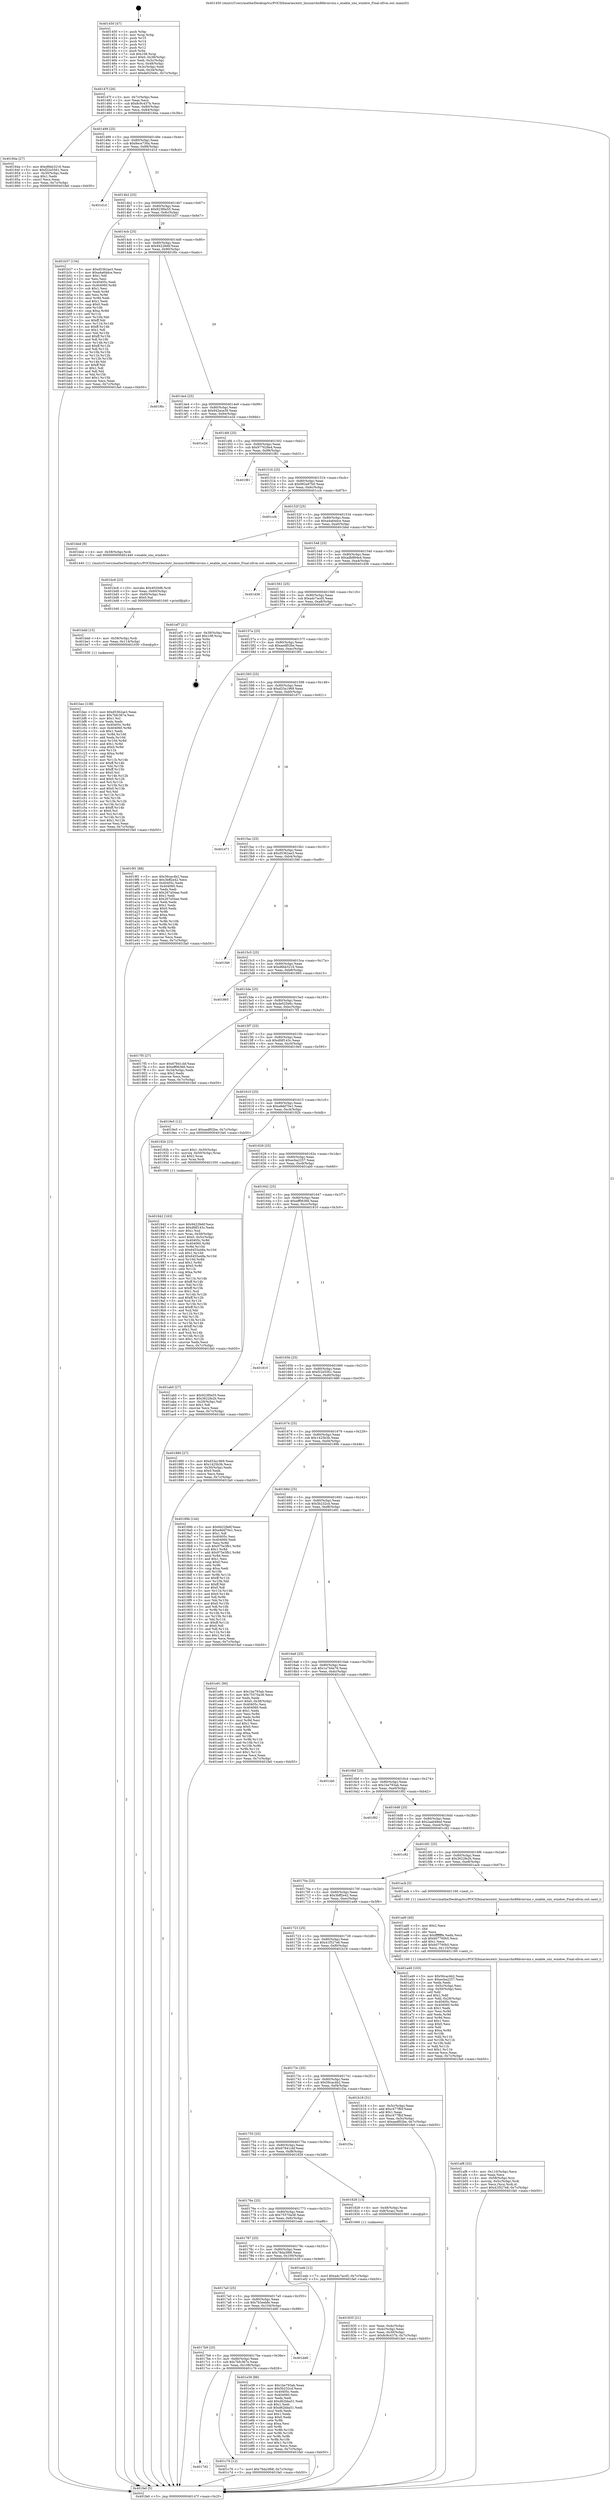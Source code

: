 digraph "0x401450" {
  label = "0x401450 (/mnt/c/Users/mathe/Desktop/tcc/POCII/binaries/extr_linuxarchx86kvmvmx.c_enable_smi_window_Final-ollvm.out::main(0))"
  labelloc = "t"
  node[shape=record]

  Entry [label="",width=0.3,height=0.3,shape=circle,fillcolor=black,style=filled]
  "0x40147f" [label="{
     0x40147f [26]\l
     | [instrs]\l
     &nbsp;&nbsp;0x40147f \<+3\>: mov -0x7c(%rbp),%eax\l
     &nbsp;&nbsp;0x401482 \<+2\>: mov %eax,%ecx\l
     &nbsp;&nbsp;0x401484 \<+6\>: sub $0x8c9c437b,%ecx\l
     &nbsp;&nbsp;0x40148a \<+3\>: mov %eax,-0x80(%rbp)\l
     &nbsp;&nbsp;0x40148d \<+6\>: mov %ecx,-0x84(%rbp)\l
     &nbsp;&nbsp;0x401493 \<+6\>: je 000000000040184a \<main+0x3fa\>\l
  }"]
  "0x40184a" [label="{
     0x40184a [27]\l
     | [instrs]\l
     &nbsp;&nbsp;0x40184a \<+5\>: mov $0xd6bb3216,%eax\l
     &nbsp;&nbsp;0x40184f \<+5\>: mov $0xf22e5561,%ecx\l
     &nbsp;&nbsp;0x401854 \<+3\>: mov -0x30(%rbp),%edx\l
     &nbsp;&nbsp;0x401857 \<+3\>: cmp $0x1,%edx\l
     &nbsp;&nbsp;0x40185a \<+3\>: cmovl %ecx,%eax\l
     &nbsp;&nbsp;0x40185d \<+3\>: mov %eax,-0x7c(%rbp)\l
     &nbsp;&nbsp;0x401860 \<+5\>: jmp 0000000000401fa0 \<main+0xb50\>\l
  }"]
  "0x401499" [label="{
     0x401499 [25]\l
     | [instrs]\l
     &nbsp;&nbsp;0x401499 \<+5\>: jmp 000000000040149e \<main+0x4e\>\l
     &nbsp;&nbsp;0x40149e \<+3\>: mov -0x80(%rbp),%eax\l
     &nbsp;&nbsp;0x4014a1 \<+5\>: sub $0x8ece730a,%eax\l
     &nbsp;&nbsp;0x4014a6 \<+6\>: mov %eax,-0x88(%rbp)\l
     &nbsp;&nbsp;0x4014ac \<+6\>: je 0000000000401d1d \<main+0x8cd\>\l
  }"]
  Exit [label="",width=0.3,height=0.3,shape=circle,fillcolor=black,style=filled,peripheries=2]
  "0x401d1d" [label="{
     0x401d1d\l
  }", style=dashed]
  "0x4014b2" [label="{
     0x4014b2 [25]\l
     | [instrs]\l
     &nbsp;&nbsp;0x4014b2 \<+5\>: jmp 00000000004014b7 \<main+0x67\>\l
     &nbsp;&nbsp;0x4014b7 \<+3\>: mov -0x80(%rbp),%eax\l
     &nbsp;&nbsp;0x4014ba \<+5\>: sub $0x923f0e55,%eax\l
     &nbsp;&nbsp;0x4014bf \<+6\>: mov %eax,-0x8c(%rbp)\l
     &nbsp;&nbsp;0x4014c5 \<+6\>: je 0000000000401b37 \<main+0x6e7\>\l
  }"]
  "0x4017d2" [label="{
     0x4017d2\l
  }", style=dashed]
  "0x401b37" [label="{
     0x401b37 [134]\l
     | [instrs]\l
     &nbsp;&nbsp;0x401b37 \<+5\>: mov $0xd5362ae3,%eax\l
     &nbsp;&nbsp;0x401b3c \<+5\>: mov $0xa4a64dce,%ecx\l
     &nbsp;&nbsp;0x401b41 \<+2\>: mov $0x1,%dl\l
     &nbsp;&nbsp;0x401b43 \<+2\>: xor %esi,%esi\l
     &nbsp;&nbsp;0x401b45 \<+7\>: mov 0x40405c,%edi\l
     &nbsp;&nbsp;0x401b4c \<+8\>: mov 0x404060,%r8d\l
     &nbsp;&nbsp;0x401b54 \<+3\>: sub $0x1,%esi\l
     &nbsp;&nbsp;0x401b57 \<+3\>: mov %edi,%r9d\l
     &nbsp;&nbsp;0x401b5a \<+3\>: add %esi,%r9d\l
     &nbsp;&nbsp;0x401b5d \<+4\>: imul %r9d,%edi\l
     &nbsp;&nbsp;0x401b61 \<+3\>: and $0x1,%edi\l
     &nbsp;&nbsp;0x401b64 \<+3\>: cmp $0x0,%edi\l
     &nbsp;&nbsp;0x401b67 \<+4\>: sete %r10b\l
     &nbsp;&nbsp;0x401b6b \<+4\>: cmp $0xa,%r8d\l
     &nbsp;&nbsp;0x401b6f \<+4\>: setl %r11b\l
     &nbsp;&nbsp;0x401b73 \<+3\>: mov %r10b,%bl\l
     &nbsp;&nbsp;0x401b76 \<+3\>: xor $0xff,%bl\l
     &nbsp;&nbsp;0x401b79 \<+3\>: mov %r11b,%r14b\l
     &nbsp;&nbsp;0x401b7c \<+4\>: xor $0xff,%r14b\l
     &nbsp;&nbsp;0x401b80 \<+3\>: xor $0x1,%dl\l
     &nbsp;&nbsp;0x401b83 \<+3\>: mov %bl,%r15b\l
     &nbsp;&nbsp;0x401b86 \<+4\>: and $0xff,%r15b\l
     &nbsp;&nbsp;0x401b8a \<+3\>: and %dl,%r10b\l
     &nbsp;&nbsp;0x401b8d \<+3\>: mov %r14b,%r12b\l
     &nbsp;&nbsp;0x401b90 \<+4\>: and $0xff,%r12b\l
     &nbsp;&nbsp;0x401b94 \<+3\>: and %dl,%r11b\l
     &nbsp;&nbsp;0x401b97 \<+3\>: or %r10b,%r15b\l
     &nbsp;&nbsp;0x401b9a \<+3\>: or %r11b,%r12b\l
     &nbsp;&nbsp;0x401b9d \<+3\>: xor %r12b,%r15b\l
     &nbsp;&nbsp;0x401ba0 \<+3\>: or %r14b,%bl\l
     &nbsp;&nbsp;0x401ba3 \<+3\>: xor $0xff,%bl\l
     &nbsp;&nbsp;0x401ba6 \<+3\>: or $0x1,%dl\l
     &nbsp;&nbsp;0x401ba9 \<+2\>: and %dl,%bl\l
     &nbsp;&nbsp;0x401bab \<+3\>: or %bl,%r15b\l
     &nbsp;&nbsp;0x401bae \<+4\>: test $0x1,%r15b\l
     &nbsp;&nbsp;0x401bb2 \<+3\>: cmovne %ecx,%eax\l
     &nbsp;&nbsp;0x401bb5 \<+3\>: mov %eax,-0x7c(%rbp)\l
     &nbsp;&nbsp;0x401bb8 \<+5\>: jmp 0000000000401fa0 \<main+0xb50\>\l
  }"]
  "0x4014cb" [label="{
     0x4014cb [25]\l
     | [instrs]\l
     &nbsp;&nbsp;0x4014cb \<+5\>: jmp 00000000004014d0 \<main+0x80\>\l
     &nbsp;&nbsp;0x4014d0 \<+3\>: mov -0x80(%rbp),%eax\l
     &nbsp;&nbsp;0x4014d3 \<+5\>: sub $0x9422fe6f,%eax\l
     &nbsp;&nbsp;0x4014d8 \<+6\>: mov %eax,-0x90(%rbp)\l
     &nbsp;&nbsp;0x4014de \<+6\>: je 0000000000401f0c \<main+0xabc\>\l
  }"]
  "0x401c76" [label="{
     0x401c76 [12]\l
     | [instrs]\l
     &nbsp;&nbsp;0x401c76 \<+7\>: movl $0x78da3f68,-0x7c(%rbp)\l
     &nbsp;&nbsp;0x401c7d \<+5\>: jmp 0000000000401fa0 \<main+0xb50\>\l
  }"]
  "0x401f0c" [label="{
     0x401f0c\l
  }", style=dashed]
  "0x4014e4" [label="{
     0x4014e4 [25]\l
     | [instrs]\l
     &nbsp;&nbsp;0x4014e4 \<+5\>: jmp 00000000004014e9 \<main+0x99\>\l
     &nbsp;&nbsp;0x4014e9 \<+3\>: mov -0x80(%rbp),%eax\l
     &nbsp;&nbsp;0x4014ec \<+5\>: sub $0x942ace39,%eax\l
     &nbsp;&nbsp;0x4014f1 \<+6\>: mov %eax,-0x94(%rbp)\l
     &nbsp;&nbsp;0x4014f7 \<+6\>: je 0000000000401e2d \<main+0x9dd\>\l
  }"]
  "0x4017b9" [label="{
     0x4017b9 [25]\l
     | [instrs]\l
     &nbsp;&nbsp;0x4017b9 \<+5\>: jmp 00000000004017be \<main+0x36e\>\l
     &nbsp;&nbsp;0x4017be \<+3\>: mov -0x80(%rbp),%eax\l
     &nbsp;&nbsp;0x4017c1 \<+5\>: sub $0x7bfc367e,%eax\l
     &nbsp;&nbsp;0x4017c6 \<+6\>: mov %eax,-0x108(%rbp)\l
     &nbsp;&nbsp;0x4017cc \<+6\>: je 0000000000401c76 \<main+0x826\>\l
  }"]
  "0x401e2d" [label="{
     0x401e2d\l
  }", style=dashed]
  "0x4014fd" [label="{
     0x4014fd [25]\l
     | [instrs]\l
     &nbsp;&nbsp;0x4014fd \<+5\>: jmp 0000000000401502 \<main+0xb2\>\l
     &nbsp;&nbsp;0x401502 \<+3\>: mov -0x80(%rbp),%eax\l
     &nbsp;&nbsp;0x401505 \<+5\>: sub $0x977628e4,%eax\l
     &nbsp;&nbsp;0x40150a \<+6\>: mov %eax,-0x98(%rbp)\l
     &nbsp;&nbsp;0x401510 \<+6\>: je 0000000000401f81 \<main+0xb31\>\l
  }"]
  "0x401dd0" [label="{
     0x401dd0\l
  }", style=dashed]
  "0x401f81" [label="{
     0x401f81\l
  }", style=dashed]
  "0x401516" [label="{
     0x401516 [25]\l
     | [instrs]\l
     &nbsp;&nbsp;0x401516 \<+5\>: jmp 000000000040151b \<main+0xcb\>\l
     &nbsp;&nbsp;0x40151b \<+3\>: mov -0x80(%rbp),%eax\l
     &nbsp;&nbsp;0x40151e \<+5\>: sub $0x982a97b0,%eax\l
     &nbsp;&nbsp;0x401523 \<+6\>: mov %eax,-0x9c(%rbp)\l
     &nbsp;&nbsp;0x401529 \<+6\>: je 0000000000401ccb \<main+0x87b\>\l
  }"]
  "0x4017a0" [label="{
     0x4017a0 [25]\l
     | [instrs]\l
     &nbsp;&nbsp;0x4017a0 \<+5\>: jmp 00000000004017a5 \<main+0x355\>\l
     &nbsp;&nbsp;0x4017a5 \<+3\>: mov -0x80(%rbp),%eax\l
     &nbsp;&nbsp;0x4017a8 \<+5\>: sub $0x7b3eebfe,%eax\l
     &nbsp;&nbsp;0x4017ad \<+6\>: mov %eax,-0x104(%rbp)\l
     &nbsp;&nbsp;0x4017b3 \<+6\>: je 0000000000401dd0 \<main+0x980\>\l
  }"]
  "0x401ccb" [label="{
     0x401ccb\l
  }", style=dashed]
  "0x40152f" [label="{
     0x40152f [25]\l
     | [instrs]\l
     &nbsp;&nbsp;0x40152f \<+5\>: jmp 0000000000401534 \<main+0xe4\>\l
     &nbsp;&nbsp;0x401534 \<+3\>: mov -0x80(%rbp),%eax\l
     &nbsp;&nbsp;0x401537 \<+5\>: sub $0xa4a64dce,%eax\l
     &nbsp;&nbsp;0x40153c \<+6\>: mov %eax,-0xa0(%rbp)\l
     &nbsp;&nbsp;0x401542 \<+6\>: je 0000000000401bbd \<main+0x76d\>\l
  }"]
  "0x401e39" [label="{
     0x401e39 [88]\l
     | [instrs]\l
     &nbsp;&nbsp;0x401e39 \<+5\>: mov $0x1be793ab,%eax\l
     &nbsp;&nbsp;0x401e3e \<+5\>: mov $0x5b232cd,%ecx\l
     &nbsp;&nbsp;0x401e43 \<+7\>: mov 0x40405c,%edx\l
     &nbsp;&nbsp;0x401e4a \<+7\>: mov 0x404060,%esi\l
     &nbsp;&nbsp;0x401e51 \<+2\>: mov %edx,%edi\l
     &nbsp;&nbsp;0x401e53 \<+6\>: add $0xd62bba51,%edi\l
     &nbsp;&nbsp;0x401e59 \<+3\>: sub $0x1,%edi\l
     &nbsp;&nbsp;0x401e5c \<+6\>: sub $0xd62bba51,%edi\l
     &nbsp;&nbsp;0x401e62 \<+3\>: imul %edi,%edx\l
     &nbsp;&nbsp;0x401e65 \<+3\>: and $0x1,%edx\l
     &nbsp;&nbsp;0x401e68 \<+3\>: cmp $0x0,%edx\l
     &nbsp;&nbsp;0x401e6b \<+4\>: sete %r8b\l
     &nbsp;&nbsp;0x401e6f \<+3\>: cmp $0xa,%esi\l
     &nbsp;&nbsp;0x401e72 \<+4\>: setl %r9b\l
     &nbsp;&nbsp;0x401e76 \<+3\>: mov %r8b,%r10b\l
     &nbsp;&nbsp;0x401e79 \<+3\>: and %r9b,%r10b\l
     &nbsp;&nbsp;0x401e7c \<+3\>: xor %r9b,%r8b\l
     &nbsp;&nbsp;0x401e7f \<+3\>: or %r8b,%r10b\l
     &nbsp;&nbsp;0x401e82 \<+4\>: test $0x1,%r10b\l
     &nbsp;&nbsp;0x401e86 \<+3\>: cmovne %ecx,%eax\l
     &nbsp;&nbsp;0x401e89 \<+3\>: mov %eax,-0x7c(%rbp)\l
     &nbsp;&nbsp;0x401e8c \<+5\>: jmp 0000000000401fa0 \<main+0xb50\>\l
  }"]
  "0x401bbd" [label="{
     0x401bbd [9]\l
     | [instrs]\l
     &nbsp;&nbsp;0x401bbd \<+4\>: mov -0x58(%rbp),%rdi\l
     &nbsp;&nbsp;0x401bc1 \<+5\>: call 0000000000401440 \<enable_smi_window\>\l
     | [calls]\l
     &nbsp;&nbsp;0x401440 \{1\} (/mnt/c/Users/mathe/Desktop/tcc/POCII/binaries/extr_linuxarchx86kvmvmx.c_enable_smi_window_Final-ollvm.out::enable_smi_window)\l
  }"]
  "0x401548" [label="{
     0x401548 [25]\l
     | [instrs]\l
     &nbsp;&nbsp;0x401548 \<+5\>: jmp 000000000040154d \<main+0xfd\>\l
     &nbsp;&nbsp;0x40154d \<+3\>: mov -0x80(%rbp),%eax\l
     &nbsp;&nbsp;0x401550 \<+5\>: sub $0xadb884e4,%eax\l
     &nbsp;&nbsp;0x401555 \<+6\>: mov %eax,-0xa4(%rbp)\l
     &nbsp;&nbsp;0x40155b \<+6\>: je 0000000000401d36 \<main+0x8e6\>\l
  }"]
  "0x401787" [label="{
     0x401787 [25]\l
     | [instrs]\l
     &nbsp;&nbsp;0x401787 \<+5\>: jmp 000000000040178c \<main+0x33c\>\l
     &nbsp;&nbsp;0x40178c \<+3\>: mov -0x80(%rbp),%eax\l
     &nbsp;&nbsp;0x40178f \<+5\>: sub $0x78da3f68,%eax\l
     &nbsp;&nbsp;0x401794 \<+6\>: mov %eax,-0x100(%rbp)\l
     &nbsp;&nbsp;0x40179a \<+6\>: je 0000000000401e39 \<main+0x9e9\>\l
  }"]
  "0x401d36" [label="{
     0x401d36\l
  }", style=dashed]
  "0x401561" [label="{
     0x401561 [25]\l
     | [instrs]\l
     &nbsp;&nbsp;0x401561 \<+5\>: jmp 0000000000401566 \<main+0x116\>\l
     &nbsp;&nbsp;0x401566 \<+3\>: mov -0x80(%rbp),%eax\l
     &nbsp;&nbsp;0x401569 \<+5\>: sub $0xadc7acd5,%eax\l
     &nbsp;&nbsp;0x40156e \<+6\>: mov %eax,-0xa8(%rbp)\l
     &nbsp;&nbsp;0x401574 \<+6\>: je 0000000000401ef7 \<main+0xaa7\>\l
  }"]
  "0x401eeb" [label="{
     0x401eeb [12]\l
     | [instrs]\l
     &nbsp;&nbsp;0x401eeb \<+7\>: movl $0xadc7acd5,-0x7c(%rbp)\l
     &nbsp;&nbsp;0x401ef2 \<+5\>: jmp 0000000000401fa0 \<main+0xb50\>\l
  }"]
  "0x401ef7" [label="{
     0x401ef7 [21]\l
     | [instrs]\l
     &nbsp;&nbsp;0x401ef7 \<+3\>: mov -0x38(%rbp),%eax\l
     &nbsp;&nbsp;0x401efa \<+7\>: add $0x108,%rsp\l
     &nbsp;&nbsp;0x401f01 \<+1\>: pop %rbx\l
     &nbsp;&nbsp;0x401f02 \<+2\>: pop %r12\l
     &nbsp;&nbsp;0x401f04 \<+2\>: pop %r13\l
     &nbsp;&nbsp;0x401f06 \<+2\>: pop %r14\l
     &nbsp;&nbsp;0x401f08 \<+2\>: pop %r15\l
     &nbsp;&nbsp;0x401f0a \<+1\>: pop %rbp\l
     &nbsp;&nbsp;0x401f0b \<+1\>: ret\l
  }"]
  "0x40157a" [label="{
     0x40157a [25]\l
     | [instrs]\l
     &nbsp;&nbsp;0x40157a \<+5\>: jmp 000000000040157f \<main+0x12f\>\l
     &nbsp;&nbsp;0x40157f \<+3\>: mov -0x80(%rbp),%eax\l
     &nbsp;&nbsp;0x401582 \<+5\>: sub $0xaedf02be,%eax\l
     &nbsp;&nbsp;0x401587 \<+6\>: mov %eax,-0xac(%rbp)\l
     &nbsp;&nbsp;0x40158d \<+6\>: je 00000000004019f1 \<main+0x5a1\>\l
  }"]
  "0x401bec" [label="{
     0x401bec [138]\l
     | [instrs]\l
     &nbsp;&nbsp;0x401bec \<+5\>: mov $0xd5362ae3,%eax\l
     &nbsp;&nbsp;0x401bf1 \<+5\>: mov $0x7bfc367e,%esi\l
     &nbsp;&nbsp;0x401bf6 \<+2\>: mov $0x1,%cl\l
     &nbsp;&nbsp;0x401bf8 \<+2\>: xor %edx,%edx\l
     &nbsp;&nbsp;0x401bfa \<+8\>: mov 0x40405c,%r8d\l
     &nbsp;&nbsp;0x401c02 \<+8\>: mov 0x404060,%r9d\l
     &nbsp;&nbsp;0x401c0a \<+3\>: sub $0x1,%edx\l
     &nbsp;&nbsp;0x401c0d \<+3\>: mov %r8d,%r10d\l
     &nbsp;&nbsp;0x401c10 \<+3\>: add %edx,%r10d\l
     &nbsp;&nbsp;0x401c13 \<+4\>: imul %r10d,%r8d\l
     &nbsp;&nbsp;0x401c17 \<+4\>: and $0x1,%r8d\l
     &nbsp;&nbsp;0x401c1b \<+4\>: cmp $0x0,%r8d\l
     &nbsp;&nbsp;0x401c1f \<+4\>: sete %r11b\l
     &nbsp;&nbsp;0x401c23 \<+4\>: cmp $0xa,%r9d\l
     &nbsp;&nbsp;0x401c27 \<+3\>: setl %bl\l
     &nbsp;&nbsp;0x401c2a \<+3\>: mov %r11b,%r14b\l
     &nbsp;&nbsp;0x401c2d \<+4\>: xor $0xff,%r14b\l
     &nbsp;&nbsp;0x401c31 \<+3\>: mov %bl,%r15b\l
     &nbsp;&nbsp;0x401c34 \<+4\>: xor $0xff,%r15b\l
     &nbsp;&nbsp;0x401c38 \<+3\>: xor $0x0,%cl\l
     &nbsp;&nbsp;0x401c3b \<+3\>: mov %r14b,%r12b\l
     &nbsp;&nbsp;0x401c3e \<+4\>: and $0x0,%r12b\l
     &nbsp;&nbsp;0x401c42 \<+3\>: and %cl,%r11b\l
     &nbsp;&nbsp;0x401c45 \<+3\>: mov %r15b,%r13b\l
     &nbsp;&nbsp;0x401c48 \<+4\>: and $0x0,%r13b\l
     &nbsp;&nbsp;0x401c4c \<+2\>: and %cl,%bl\l
     &nbsp;&nbsp;0x401c4e \<+3\>: or %r11b,%r12b\l
     &nbsp;&nbsp;0x401c51 \<+3\>: or %bl,%r13b\l
     &nbsp;&nbsp;0x401c54 \<+3\>: xor %r13b,%r12b\l
     &nbsp;&nbsp;0x401c57 \<+3\>: or %r15b,%r14b\l
     &nbsp;&nbsp;0x401c5a \<+4\>: xor $0xff,%r14b\l
     &nbsp;&nbsp;0x401c5e \<+3\>: or $0x0,%cl\l
     &nbsp;&nbsp;0x401c61 \<+3\>: and %cl,%r14b\l
     &nbsp;&nbsp;0x401c64 \<+3\>: or %r14b,%r12b\l
     &nbsp;&nbsp;0x401c67 \<+4\>: test $0x1,%r12b\l
     &nbsp;&nbsp;0x401c6b \<+3\>: cmovne %esi,%eax\l
     &nbsp;&nbsp;0x401c6e \<+3\>: mov %eax,-0x7c(%rbp)\l
     &nbsp;&nbsp;0x401c71 \<+5\>: jmp 0000000000401fa0 \<main+0xb50\>\l
  }"]
  "0x4019f1" [label="{
     0x4019f1 [88]\l
     | [instrs]\l
     &nbsp;&nbsp;0x4019f1 \<+5\>: mov $0x56cac4b2,%eax\l
     &nbsp;&nbsp;0x4019f6 \<+5\>: mov $0x3bff2e42,%ecx\l
     &nbsp;&nbsp;0x4019fb \<+7\>: mov 0x40405c,%edx\l
     &nbsp;&nbsp;0x401a02 \<+7\>: mov 0x404060,%esi\l
     &nbsp;&nbsp;0x401a09 \<+2\>: mov %edx,%edi\l
     &nbsp;&nbsp;0x401a0b \<+6\>: add $0x267a54ae,%edi\l
     &nbsp;&nbsp;0x401a11 \<+3\>: sub $0x1,%edi\l
     &nbsp;&nbsp;0x401a14 \<+6\>: sub $0x267a54ae,%edi\l
     &nbsp;&nbsp;0x401a1a \<+3\>: imul %edi,%edx\l
     &nbsp;&nbsp;0x401a1d \<+3\>: and $0x1,%edx\l
     &nbsp;&nbsp;0x401a20 \<+3\>: cmp $0x0,%edx\l
     &nbsp;&nbsp;0x401a23 \<+4\>: sete %r8b\l
     &nbsp;&nbsp;0x401a27 \<+3\>: cmp $0xa,%esi\l
     &nbsp;&nbsp;0x401a2a \<+4\>: setl %r9b\l
     &nbsp;&nbsp;0x401a2e \<+3\>: mov %r8b,%r10b\l
     &nbsp;&nbsp;0x401a31 \<+3\>: and %r9b,%r10b\l
     &nbsp;&nbsp;0x401a34 \<+3\>: xor %r9b,%r8b\l
     &nbsp;&nbsp;0x401a37 \<+3\>: or %r8b,%r10b\l
     &nbsp;&nbsp;0x401a3a \<+4\>: test $0x1,%r10b\l
     &nbsp;&nbsp;0x401a3e \<+3\>: cmovne %ecx,%eax\l
     &nbsp;&nbsp;0x401a41 \<+3\>: mov %eax,-0x7c(%rbp)\l
     &nbsp;&nbsp;0x401a44 \<+5\>: jmp 0000000000401fa0 \<main+0xb50\>\l
  }"]
  "0x401593" [label="{
     0x401593 [25]\l
     | [instrs]\l
     &nbsp;&nbsp;0x401593 \<+5\>: jmp 0000000000401598 \<main+0x148\>\l
     &nbsp;&nbsp;0x401598 \<+3\>: mov -0x80(%rbp),%eax\l
     &nbsp;&nbsp;0x40159b \<+5\>: sub $0xd33a1969,%eax\l
     &nbsp;&nbsp;0x4015a0 \<+6\>: mov %eax,-0xb0(%rbp)\l
     &nbsp;&nbsp;0x4015a6 \<+6\>: je 0000000000401d71 \<main+0x921\>\l
  }"]
  "0x401bdd" [label="{
     0x401bdd [15]\l
     | [instrs]\l
     &nbsp;&nbsp;0x401bdd \<+4\>: mov -0x58(%rbp),%rdi\l
     &nbsp;&nbsp;0x401be1 \<+6\>: mov %eax,-0x114(%rbp)\l
     &nbsp;&nbsp;0x401be7 \<+5\>: call 0000000000401030 \<free@plt\>\l
     | [calls]\l
     &nbsp;&nbsp;0x401030 \{1\} (unknown)\l
  }"]
  "0x401d71" [label="{
     0x401d71\l
  }", style=dashed]
  "0x4015ac" [label="{
     0x4015ac [25]\l
     | [instrs]\l
     &nbsp;&nbsp;0x4015ac \<+5\>: jmp 00000000004015b1 \<main+0x161\>\l
     &nbsp;&nbsp;0x4015b1 \<+3\>: mov -0x80(%rbp),%eax\l
     &nbsp;&nbsp;0x4015b4 \<+5\>: sub $0xd5362ae3,%eax\l
     &nbsp;&nbsp;0x4015b9 \<+6\>: mov %eax,-0xb4(%rbp)\l
     &nbsp;&nbsp;0x4015bf \<+6\>: je 0000000000401f46 \<main+0xaf6\>\l
  }"]
  "0x401bc6" [label="{
     0x401bc6 [23]\l
     | [instrs]\l
     &nbsp;&nbsp;0x401bc6 \<+10\>: movabs $0x4020d6,%rdi\l
     &nbsp;&nbsp;0x401bd0 \<+3\>: mov %eax,-0x60(%rbp)\l
     &nbsp;&nbsp;0x401bd3 \<+3\>: mov -0x60(%rbp),%esi\l
     &nbsp;&nbsp;0x401bd6 \<+2\>: mov $0x0,%al\l
     &nbsp;&nbsp;0x401bd8 \<+5\>: call 0000000000401040 \<printf@plt\>\l
     | [calls]\l
     &nbsp;&nbsp;0x401040 \{1\} (unknown)\l
  }"]
  "0x401f46" [label="{
     0x401f46\l
  }", style=dashed]
  "0x4015c5" [label="{
     0x4015c5 [25]\l
     | [instrs]\l
     &nbsp;&nbsp;0x4015c5 \<+5\>: jmp 00000000004015ca \<main+0x17a\>\l
     &nbsp;&nbsp;0x4015ca \<+3\>: mov -0x80(%rbp),%eax\l
     &nbsp;&nbsp;0x4015cd \<+5\>: sub $0xd6bb3216,%eax\l
     &nbsp;&nbsp;0x4015d2 \<+6\>: mov %eax,-0xb8(%rbp)\l
     &nbsp;&nbsp;0x4015d8 \<+6\>: je 0000000000401865 \<main+0x415\>\l
  }"]
  "0x401af8" [label="{
     0x401af8 [32]\l
     | [instrs]\l
     &nbsp;&nbsp;0x401af8 \<+6\>: mov -0x110(%rbp),%ecx\l
     &nbsp;&nbsp;0x401afe \<+3\>: imul %eax,%ecx\l
     &nbsp;&nbsp;0x401b01 \<+4\>: mov -0x58(%rbp),%rsi\l
     &nbsp;&nbsp;0x401b05 \<+4\>: movslq -0x5c(%rbp),%rdi\l
     &nbsp;&nbsp;0x401b09 \<+3\>: mov %ecx,(%rsi,%rdi,4)\l
     &nbsp;&nbsp;0x401b0c \<+7\>: movl $0x41f527e8,-0x7c(%rbp)\l
     &nbsp;&nbsp;0x401b13 \<+5\>: jmp 0000000000401fa0 \<main+0xb50\>\l
  }"]
  "0x401865" [label="{
     0x401865\l
  }", style=dashed]
  "0x4015de" [label="{
     0x4015de [25]\l
     | [instrs]\l
     &nbsp;&nbsp;0x4015de \<+5\>: jmp 00000000004015e3 \<main+0x193\>\l
     &nbsp;&nbsp;0x4015e3 \<+3\>: mov -0x80(%rbp),%eax\l
     &nbsp;&nbsp;0x4015e6 \<+5\>: sub $0xde025e6c,%eax\l
     &nbsp;&nbsp;0x4015eb \<+6\>: mov %eax,-0xbc(%rbp)\l
     &nbsp;&nbsp;0x4015f1 \<+6\>: je 00000000004017f5 \<main+0x3a5\>\l
  }"]
  "0x401ad0" [label="{
     0x401ad0 [40]\l
     | [instrs]\l
     &nbsp;&nbsp;0x401ad0 \<+5\>: mov $0x2,%ecx\l
     &nbsp;&nbsp;0x401ad5 \<+1\>: cltd\l
     &nbsp;&nbsp;0x401ad6 \<+2\>: idiv %ecx\l
     &nbsp;&nbsp;0x401ad8 \<+6\>: imul $0xfffffffe,%edx,%ecx\l
     &nbsp;&nbsp;0x401ade \<+6\>: sub $0xb07760b5,%ecx\l
     &nbsp;&nbsp;0x401ae4 \<+3\>: add $0x1,%ecx\l
     &nbsp;&nbsp;0x401ae7 \<+6\>: add $0xb07760b5,%ecx\l
     &nbsp;&nbsp;0x401aed \<+6\>: mov %ecx,-0x110(%rbp)\l
     &nbsp;&nbsp;0x401af3 \<+5\>: call 0000000000401160 \<next_i\>\l
     | [calls]\l
     &nbsp;&nbsp;0x401160 \{1\} (/mnt/c/Users/mathe/Desktop/tcc/POCII/binaries/extr_linuxarchx86kvmvmx.c_enable_smi_window_Final-ollvm.out::next_i)\l
  }"]
  "0x4017f5" [label="{
     0x4017f5 [27]\l
     | [instrs]\l
     &nbsp;&nbsp;0x4017f5 \<+5\>: mov $0x67841cbf,%eax\l
     &nbsp;&nbsp;0x4017fa \<+5\>: mov $0xeff06366,%ecx\l
     &nbsp;&nbsp;0x4017ff \<+3\>: mov -0x34(%rbp),%edx\l
     &nbsp;&nbsp;0x401802 \<+3\>: cmp $0x2,%edx\l
     &nbsp;&nbsp;0x401805 \<+3\>: cmovne %ecx,%eax\l
     &nbsp;&nbsp;0x401808 \<+3\>: mov %eax,-0x7c(%rbp)\l
     &nbsp;&nbsp;0x40180b \<+5\>: jmp 0000000000401fa0 \<main+0xb50\>\l
  }"]
  "0x4015f7" [label="{
     0x4015f7 [25]\l
     | [instrs]\l
     &nbsp;&nbsp;0x4015f7 \<+5\>: jmp 00000000004015fc \<main+0x1ac\>\l
     &nbsp;&nbsp;0x4015fc \<+3\>: mov -0x80(%rbp),%eax\l
     &nbsp;&nbsp;0x4015ff \<+5\>: sub $0xdfdf143c,%eax\l
     &nbsp;&nbsp;0x401604 \<+6\>: mov %eax,-0xc0(%rbp)\l
     &nbsp;&nbsp;0x40160a \<+6\>: je 00000000004019e5 \<main+0x595\>\l
  }"]
  "0x401fa0" [label="{
     0x401fa0 [5]\l
     | [instrs]\l
     &nbsp;&nbsp;0x401fa0 \<+5\>: jmp 000000000040147f \<main+0x2f\>\l
  }"]
  "0x401450" [label="{
     0x401450 [47]\l
     | [instrs]\l
     &nbsp;&nbsp;0x401450 \<+1\>: push %rbp\l
     &nbsp;&nbsp;0x401451 \<+3\>: mov %rsp,%rbp\l
     &nbsp;&nbsp;0x401454 \<+2\>: push %r15\l
     &nbsp;&nbsp;0x401456 \<+2\>: push %r14\l
     &nbsp;&nbsp;0x401458 \<+2\>: push %r13\l
     &nbsp;&nbsp;0x40145a \<+2\>: push %r12\l
     &nbsp;&nbsp;0x40145c \<+1\>: push %rbx\l
     &nbsp;&nbsp;0x40145d \<+7\>: sub $0x108,%rsp\l
     &nbsp;&nbsp;0x401464 \<+7\>: movl $0x0,-0x38(%rbp)\l
     &nbsp;&nbsp;0x40146b \<+3\>: mov %edi,-0x3c(%rbp)\l
     &nbsp;&nbsp;0x40146e \<+4\>: mov %rsi,-0x48(%rbp)\l
     &nbsp;&nbsp;0x401472 \<+3\>: mov -0x3c(%rbp),%edi\l
     &nbsp;&nbsp;0x401475 \<+3\>: mov %edi,-0x34(%rbp)\l
     &nbsp;&nbsp;0x401478 \<+7\>: movl $0xde025e6c,-0x7c(%rbp)\l
  }"]
  "0x401942" [label="{
     0x401942 [163]\l
     | [instrs]\l
     &nbsp;&nbsp;0x401942 \<+5\>: mov $0x9422fe6f,%ecx\l
     &nbsp;&nbsp;0x401947 \<+5\>: mov $0xdfdf143c,%edx\l
     &nbsp;&nbsp;0x40194c \<+3\>: mov $0x1,%sil\l
     &nbsp;&nbsp;0x40194f \<+4\>: mov %rax,-0x58(%rbp)\l
     &nbsp;&nbsp;0x401953 \<+7\>: movl $0x0,-0x5c(%rbp)\l
     &nbsp;&nbsp;0x40195a \<+8\>: mov 0x40405c,%r8d\l
     &nbsp;&nbsp;0x401962 \<+8\>: mov 0x404060,%r9d\l
     &nbsp;&nbsp;0x40196a \<+3\>: mov %r8d,%r10d\l
     &nbsp;&nbsp;0x40196d \<+7\>: sub $0x6455a48a,%r10d\l
     &nbsp;&nbsp;0x401974 \<+4\>: sub $0x1,%r10d\l
     &nbsp;&nbsp;0x401978 \<+7\>: add $0x6455a48a,%r10d\l
     &nbsp;&nbsp;0x40197f \<+4\>: imul %r10d,%r8d\l
     &nbsp;&nbsp;0x401983 \<+4\>: and $0x1,%r8d\l
     &nbsp;&nbsp;0x401987 \<+4\>: cmp $0x0,%r8d\l
     &nbsp;&nbsp;0x40198b \<+4\>: sete %r11b\l
     &nbsp;&nbsp;0x40198f \<+4\>: cmp $0xa,%r9d\l
     &nbsp;&nbsp;0x401993 \<+3\>: setl %bl\l
     &nbsp;&nbsp;0x401996 \<+3\>: mov %r11b,%r14b\l
     &nbsp;&nbsp;0x401999 \<+4\>: xor $0xff,%r14b\l
     &nbsp;&nbsp;0x40199d \<+3\>: mov %bl,%r15b\l
     &nbsp;&nbsp;0x4019a0 \<+4\>: xor $0xff,%r15b\l
     &nbsp;&nbsp;0x4019a4 \<+4\>: xor $0x1,%sil\l
     &nbsp;&nbsp;0x4019a8 \<+3\>: mov %r14b,%r12b\l
     &nbsp;&nbsp;0x4019ab \<+4\>: and $0xff,%r12b\l
     &nbsp;&nbsp;0x4019af \<+3\>: and %sil,%r11b\l
     &nbsp;&nbsp;0x4019b2 \<+3\>: mov %r15b,%r13b\l
     &nbsp;&nbsp;0x4019b5 \<+4\>: and $0xff,%r13b\l
     &nbsp;&nbsp;0x4019b9 \<+3\>: and %sil,%bl\l
     &nbsp;&nbsp;0x4019bc \<+3\>: or %r11b,%r12b\l
     &nbsp;&nbsp;0x4019bf \<+3\>: or %bl,%r13b\l
     &nbsp;&nbsp;0x4019c2 \<+3\>: xor %r13b,%r12b\l
     &nbsp;&nbsp;0x4019c5 \<+3\>: or %r15b,%r14b\l
     &nbsp;&nbsp;0x4019c8 \<+4\>: xor $0xff,%r14b\l
     &nbsp;&nbsp;0x4019cc \<+4\>: or $0x1,%sil\l
     &nbsp;&nbsp;0x4019d0 \<+3\>: and %sil,%r14b\l
     &nbsp;&nbsp;0x4019d3 \<+3\>: or %r14b,%r12b\l
     &nbsp;&nbsp;0x4019d6 \<+4\>: test $0x1,%r12b\l
     &nbsp;&nbsp;0x4019da \<+3\>: cmovne %edx,%ecx\l
     &nbsp;&nbsp;0x4019dd \<+3\>: mov %ecx,-0x7c(%rbp)\l
     &nbsp;&nbsp;0x4019e0 \<+5\>: jmp 0000000000401fa0 \<main+0xb50\>\l
  }"]
  "0x4019e5" [label="{
     0x4019e5 [12]\l
     | [instrs]\l
     &nbsp;&nbsp;0x4019e5 \<+7\>: movl $0xaedf02be,-0x7c(%rbp)\l
     &nbsp;&nbsp;0x4019ec \<+5\>: jmp 0000000000401fa0 \<main+0xb50\>\l
  }"]
  "0x401610" [label="{
     0x401610 [25]\l
     | [instrs]\l
     &nbsp;&nbsp;0x401610 \<+5\>: jmp 0000000000401615 \<main+0x1c5\>\l
     &nbsp;&nbsp;0x401615 \<+3\>: mov -0x80(%rbp),%eax\l
     &nbsp;&nbsp;0x401618 \<+5\>: sub $0xe8dd70e1,%eax\l
     &nbsp;&nbsp;0x40161d \<+6\>: mov %eax,-0xc4(%rbp)\l
     &nbsp;&nbsp;0x401623 \<+6\>: je 000000000040192b \<main+0x4db\>\l
  }"]
  "0x401835" [label="{
     0x401835 [21]\l
     | [instrs]\l
     &nbsp;&nbsp;0x401835 \<+3\>: mov %eax,-0x4c(%rbp)\l
     &nbsp;&nbsp;0x401838 \<+3\>: mov -0x4c(%rbp),%eax\l
     &nbsp;&nbsp;0x40183b \<+3\>: mov %eax,-0x30(%rbp)\l
     &nbsp;&nbsp;0x40183e \<+7\>: movl $0x8c9c437b,-0x7c(%rbp)\l
     &nbsp;&nbsp;0x401845 \<+5\>: jmp 0000000000401fa0 \<main+0xb50\>\l
  }"]
  "0x40192b" [label="{
     0x40192b [23]\l
     | [instrs]\l
     &nbsp;&nbsp;0x40192b \<+7\>: movl $0x1,-0x50(%rbp)\l
     &nbsp;&nbsp;0x401932 \<+4\>: movslq -0x50(%rbp),%rax\l
     &nbsp;&nbsp;0x401936 \<+4\>: shl $0x2,%rax\l
     &nbsp;&nbsp;0x40193a \<+3\>: mov %rax,%rdi\l
     &nbsp;&nbsp;0x40193d \<+5\>: call 0000000000401050 \<malloc@plt\>\l
     | [calls]\l
     &nbsp;&nbsp;0x401050 \{1\} (unknown)\l
  }"]
  "0x401629" [label="{
     0x401629 [25]\l
     | [instrs]\l
     &nbsp;&nbsp;0x401629 \<+5\>: jmp 000000000040162e \<main+0x1de\>\l
     &nbsp;&nbsp;0x40162e \<+3\>: mov -0x80(%rbp),%eax\l
     &nbsp;&nbsp;0x401631 \<+5\>: sub $0xecba2257,%eax\l
     &nbsp;&nbsp;0x401636 \<+6\>: mov %eax,-0xc8(%rbp)\l
     &nbsp;&nbsp;0x40163c \<+6\>: je 0000000000401ab0 \<main+0x660\>\l
  }"]
  "0x40176e" [label="{
     0x40176e [25]\l
     | [instrs]\l
     &nbsp;&nbsp;0x40176e \<+5\>: jmp 0000000000401773 \<main+0x323\>\l
     &nbsp;&nbsp;0x401773 \<+3\>: mov -0x80(%rbp),%eax\l
     &nbsp;&nbsp;0x401776 \<+5\>: sub $0x75570a38,%eax\l
     &nbsp;&nbsp;0x40177b \<+6\>: mov %eax,-0xfc(%rbp)\l
     &nbsp;&nbsp;0x401781 \<+6\>: je 0000000000401eeb \<main+0xa9b\>\l
  }"]
  "0x401ab0" [label="{
     0x401ab0 [27]\l
     | [instrs]\l
     &nbsp;&nbsp;0x401ab0 \<+5\>: mov $0x923f0e55,%eax\l
     &nbsp;&nbsp;0x401ab5 \<+5\>: mov $0x3622fe2b,%ecx\l
     &nbsp;&nbsp;0x401aba \<+3\>: mov -0x29(%rbp),%dl\l
     &nbsp;&nbsp;0x401abd \<+3\>: test $0x1,%dl\l
     &nbsp;&nbsp;0x401ac0 \<+3\>: cmovne %ecx,%eax\l
     &nbsp;&nbsp;0x401ac3 \<+3\>: mov %eax,-0x7c(%rbp)\l
     &nbsp;&nbsp;0x401ac6 \<+5\>: jmp 0000000000401fa0 \<main+0xb50\>\l
  }"]
  "0x401642" [label="{
     0x401642 [25]\l
     | [instrs]\l
     &nbsp;&nbsp;0x401642 \<+5\>: jmp 0000000000401647 \<main+0x1f7\>\l
     &nbsp;&nbsp;0x401647 \<+3\>: mov -0x80(%rbp),%eax\l
     &nbsp;&nbsp;0x40164a \<+5\>: sub $0xeff06366,%eax\l
     &nbsp;&nbsp;0x40164f \<+6\>: mov %eax,-0xcc(%rbp)\l
     &nbsp;&nbsp;0x401655 \<+6\>: je 0000000000401810 \<main+0x3c0\>\l
  }"]
  "0x401828" [label="{
     0x401828 [13]\l
     | [instrs]\l
     &nbsp;&nbsp;0x401828 \<+4\>: mov -0x48(%rbp),%rax\l
     &nbsp;&nbsp;0x40182c \<+4\>: mov 0x8(%rax),%rdi\l
     &nbsp;&nbsp;0x401830 \<+5\>: call 0000000000401060 \<atoi@plt\>\l
     | [calls]\l
     &nbsp;&nbsp;0x401060 \{1\} (unknown)\l
  }"]
  "0x401810" [label="{
     0x401810\l
  }", style=dashed]
  "0x40165b" [label="{
     0x40165b [25]\l
     | [instrs]\l
     &nbsp;&nbsp;0x40165b \<+5\>: jmp 0000000000401660 \<main+0x210\>\l
     &nbsp;&nbsp;0x401660 \<+3\>: mov -0x80(%rbp),%eax\l
     &nbsp;&nbsp;0x401663 \<+5\>: sub $0xf22e5561,%eax\l
     &nbsp;&nbsp;0x401668 \<+6\>: mov %eax,-0xd0(%rbp)\l
     &nbsp;&nbsp;0x40166e \<+6\>: je 0000000000401880 \<main+0x430\>\l
  }"]
  "0x401755" [label="{
     0x401755 [25]\l
     | [instrs]\l
     &nbsp;&nbsp;0x401755 \<+5\>: jmp 000000000040175a \<main+0x30a\>\l
     &nbsp;&nbsp;0x40175a \<+3\>: mov -0x80(%rbp),%eax\l
     &nbsp;&nbsp;0x40175d \<+5\>: sub $0x67841cbf,%eax\l
     &nbsp;&nbsp;0x401762 \<+6\>: mov %eax,-0xf8(%rbp)\l
     &nbsp;&nbsp;0x401768 \<+6\>: je 0000000000401828 \<main+0x3d8\>\l
  }"]
  "0x401880" [label="{
     0x401880 [27]\l
     | [instrs]\l
     &nbsp;&nbsp;0x401880 \<+5\>: mov $0xd33a1969,%eax\l
     &nbsp;&nbsp;0x401885 \<+5\>: mov $0x1425b3b,%ecx\l
     &nbsp;&nbsp;0x40188a \<+3\>: mov -0x30(%rbp),%edx\l
     &nbsp;&nbsp;0x40188d \<+3\>: cmp $0x0,%edx\l
     &nbsp;&nbsp;0x401890 \<+3\>: cmove %ecx,%eax\l
     &nbsp;&nbsp;0x401893 \<+3\>: mov %eax,-0x7c(%rbp)\l
     &nbsp;&nbsp;0x401896 \<+5\>: jmp 0000000000401fa0 \<main+0xb50\>\l
  }"]
  "0x401674" [label="{
     0x401674 [25]\l
     | [instrs]\l
     &nbsp;&nbsp;0x401674 \<+5\>: jmp 0000000000401679 \<main+0x229\>\l
     &nbsp;&nbsp;0x401679 \<+3\>: mov -0x80(%rbp),%eax\l
     &nbsp;&nbsp;0x40167c \<+5\>: sub $0x1425b3b,%eax\l
     &nbsp;&nbsp;0x401681 \<+6\>: mov %eax,-0xd4(%rbp)\l
     &nbsp;&nbsp;0x401687 \<+6\>: je 000000000040189b \<main+0x44b\>\l
  }"]
  "0x401f3a" [label="{
     0x401f3a\l
  }", style=dashed]
  "0x40189b" [label="{
     0x40189b [144]\l
     | [instrs]\l
     &nbsp;&nbsp;0x40189b \<+5\>: mov $0x9422fe6f,%eax\l
     &nbsp;&nbsp;0x4018a0 \<+5\>: mov $0xe8dd70e1,%ecx\l
     &nbsp;&nbsp;0x4018a5 \<+2\>: mov $0x1,%dl\l
     &nbsp;&nbsp;0x4018a7 \<+7\>: mov 0x40405c,%esi\l
     &nbsp;&nbsp;0x4018ae \<+7\>: mov 0x404060,%edi\l
     &nbsp;&nbsp;0x4018b5 \<+3\>: mov %esi,%r8d\l
     &nbsp;&nbsp;0x4018b8 \<+7\>: sub $0x975e3fb1,%r8d\l
     &nbsp;&nbsp;0x4018bf \<+4\>: sub $0x1,%r8d\l
     &nbsp;&nbsp;0x4018c3 \<+7\>: add $0x975e3fb1,%r8d\l
     &nbsp;&nbsp;0x4018ca \<+4\>: imul %r8d,%esi\l
     &nbsp;&nbsp;0x4018ce \<+3\>: and $0x1,%esi\l
     &nbsp;&nbsp;0x4018d1 \<+3\>: cmp $0x0,%esi\l
     &nbsp;&nbsp;0x4018d4 \<+4\>: sete %r9b\l
     &nbsp;&nbsp;0x4018d8 \<+3\>: cmp $0xa,%edi\l
     &nbsp;&nbsp;0x4018db \<+4\>: setl %r10b\l
     &nbsp;&nbsp;0x4018df \<+3\>: mov %r9b,%r11b\l
     &nbsp;&nbsp;0x4018e2 \<+4\>: xor $0xff,%r11b\l
     &nbsp;&nbsp;0x4018e6 \<+3\>: mov %r10b,%bl\l
     &nbsp;&nbsp;0x4018e9 \<+3\>: xor $0xff,%bl\l
     &nbsp;&nbsp;0x4018ec \<+3\>: xor $0x0,%dl\l
     &nbsp;&nbsp;0x4018ef \<+3\>: mov %r11b,%r14b\l
     &nbsp;&nbsp;0x4018f2 \<+4\>: and $0x0,%r14b\l
     &nbsp;&nbsp;0x4018f6 \<+3\>: and %dl,%r9b\l
     &nbsp;&nbsp;0x4018f9 \<+3\>: mov %bl,%r15b\l
     &nbsp;&nbsp;0x4018fc \<+4\>: and $0x0,%r15b\l
     &nbsp;&nbsp;0x401900 \<+3\>: and %dl,%r10b\l
     &nbsp;&nbsp;0x401903 \<+3\>: or %r9b,%r14b\l
     &nbsp;&nbsp;0x401906 \<+3\>: or %r10b,%r15b\l
     &nbsp;&nbsp;0x401909 \<+3\>: xor %r15b,%r14b\l
     &nbsp;&nbsp;0x40190c \<+3\>: or %bl,%r11b\l
     &nbsp;&nbsp;0x40190f \<+4\>: xor $0xff,%r11b\l
     &nbsp;&nbsp;0x401913 \<+3\>: or $0x0,%dl\l
     &nbsp;&nbsp;0x401916 \<+3\>: and %dl,%r11b\l
     &nbsp;&nbsp;0x401919 \<+3\>: or %r11b,%r14b\l
     &nbsp;&nbsp;0x40191c \<+4\>: test $0x1,%r14b\l
     &nbsp;&nbsp;0x401920 \<+3\>: cmovne %ecx,%eax\l
     &nbsp;&nbsp;0x401923 \<+3\>: mov %eax,-0x7c(%rbp)\l
     &nbsp;&nbsp;0x401926 \<+5\>: jmp 0000000000401fa0 \<main+0xb50\>\l
  }"]
  "0x40168d" [label="{
     0x40168d [25]\l
     | [instrs]\l
     &nbsp;&nbsp;0x40168d \<+5\>: jmp 0000000000401692 \<main+0x242\>\l
     &nbsp;&nbsp;0x401692 \<+3\>: mov -0x80(%rbp),%eax\l
     &nbsp;&nbsp;0x401695 \<+5\>: sub $0x5b232cd,%eax\l
     &nbsp;&nbsp;0x40169a \<+6\>: mov %eax,-0xd8(%rbp)\l
     &nbsp;&nbsp;0x4016a0 \<+6\>: je 0000000000401e91 \<main+0xa41\>\l
  }"]
  "0x40173c" [label="{
     0x40173c [25]\l
     | [instrs]\l
     &nbsp;&nbsp;0x40173c \<+5\>: jmp 0000000000401741 \<main+0x2f1\>\l
     &nbsp;&nbsp;0x401741 \<+3\>: mov -0x80(%rbp),%eax\l
     &nbsp;&nbsp;0x401744 \<+5\>: sub $0x56cac4b2,%eax\l
     &nbsp;&nbsp;0x401749 \<+6\>: mov %eax,-0xf4(%rbp)\l
     &nbsp;&nbsp;0x40174f \<+6\>: je 0000000000401f3a \<main+0xaea\>\l
  }"]
  "0x401e91" [label="{
     0x401e91 [90]\l
     | [instrs]\l
     &nbsp;&nbsp;0x401e91 \<+5\>: mov $0x1be793ab,%eax\l
     &nbsp;&nbsp;0x401e96 \<+5\>: mov $0x75570a38,%ecx\l
     &nbsp;&nbsp;0x401e9b \<+2\>: xor %edx,%edx\l
     &nbsp;&nbsp;0x401e9d \<+7\>: movl $0x0,-0x38(%rbp)\l
     &nbsp;&nbsp;0x401ea4 \<+7\>: mov 0x40405c,%esi\l
     &nbsp;&nbsp;0x401eab \<+7\>: mov 0x404060,%edi\l
     &nbsp;&nbsp;0x401eb2 \<+3\>: sub $0x1,%edx\l
     &nbsp;&nbsp;0x401eb5 \<+3\>: mov %esi,%r8d\l
     &nbsp;&nbsp;0x401eb8 \<+3\>: add %edx,%r8d\l
     &nbsp;&nbsp;0x401ebb \<+4\>: imul %r8d,%esi\l
     &nbsp;&nbsp;0x401ebf \<+3\>: and $0x1,%esi\l
     &nbsp;&nbsp;0x401ec2 \<+3\>: cmp $0x0,%esi\l
     &nbsp;&nbsp;0x401ec5 \<+4\>: sete %r9b\l
     &nbsp;&nbsp;0x401ec9 \<+3\>: cmp $0xa,%edi\l
     &nbsp;&nbsp;0x401ecc \<+4\>: setl %r10b\l
     &nbsp;&nbsp;0x401ed0 \<+3\>: mov %r9b,%r11b\l
     &nbsp;&nbsp;0x401ed3 \<+3\>: and %r10b,%r11b\l
     &nbsp;&nbsp;0x401ed6 \<+3\>: xor %r10b,%r9b\l
     &nbsp;&nbsp;0x401ed9 \<+3\>: or %r9b,%r11b\l
     &nbsp;&nbsp;0x401edc \<+4\>: test $0x1,%r11b\l
     &nbsp;&nbsp;0x401ee0 \<+3\>: cmovne %ecx,%eax\l
     &nbsp;&nbsp;0x401ee3 \<+3\>: mov %eax,-0x7c(%rbp)\l
     &nbsp;&nbsp;0x401ee6 \<+5\>: jmp 0000000000401fa0 \<main+0xb50\>\l
  }"]
  "0x4016a6" [label="{
     0x4016a6 [25]\l
     | [instrs]\l
     &nbsp;&nbsp;0x4016a6 \<+5\>: jmp 00000000004016ab \<main+0x25b\>\l
     &nbsp;&nbsp;0x4016ab \<+3\>: mov -0x80(%rbp),%eax\l
     &nbsp;&nbsp;0x4016ae \<+5\>: sub $0x1a744e76,%eax\l
     &nbsp;&nbsp;0x4016b3 \<+6\>: mov %eax,-0xdc(%rbp)\l
     &nbsp;&nbsp;0x4016b9 \<+6\>: je 0000000000401cb0 \<main+0x860\>\l
  }"]
  "0x401b18" [label="{
     0x401b18 [31]\l
     | [instrs]\l
     &nbsp;&nbsp;0x401b18 \<+3\>: mov -0x5c(%rbp),%eax\l
     &nbsp;&nbsp;0x401b1b \<+5\>: add $0xc477ffcf,%eax\l
     &nbsp;&nbsp;0x401b20 \<+3\>: add $0x1,%eax\l
     &nbsp;&nbsp;0x401b23 \<+5\>: sub $0xc477ffcf,%eax\l
     &nbsp;&nbsp;0x401b28 \<+3\>: mov %eax,-0x5c(%rbp)\l
     &nbsp;&nbsp;0x401b2b \<+7\>: movl $0xaedf02be,-0x7c(%rbp)\l
     &nbsp;&nbsp;0x401b32 \<+5\>: jmp 0000000000401fa0 \<main+0xb50\>\l
  }"]
  "0x401cb0" [label="{
     0x401cb0\l
  }", style=dashed]
  "0x4016bf" [label="{
     0x4016bf [25]\l
     | [instrs]\l
     &nbsp;&nbsp;0x4016bf \<+5\>: jmp 00000000004016c4 \<main+0x274\>\l
     &nbsp;&nbsp;0x4016c4 \<+3\>: mov -0x80(%rbp),%eax\l
     &nbsp;&nbsp;0x4016c7 \<+5\>: sub $0x1be793ab,%eax\l
     &nbsp;&nbsp;0x4016cc \<+6\>: mov %eax,-0xe0(%rbp)\l
     &nbsp;&nbsp;0x4016d2 \<+6\>: je 0000000000401f92 \<main+0xb42\>\l
  }"]
  "0x401723" [label="{
     0x401723 [25]\l
     | [instrs]\l
     &nbsp;&nbsp;0x401723 \<+5\>: jmp 0000000000401728 \<main+0x2d8\>\l
     &nbsp;&nbsp;0x401728 \<+3\>: mov -0x80(%rbp),%eax\l
     &nbsp;&nbsp;0x40172b \<+5\>: sub $0x41f527e8,%eax\l
     &nbsp;&nbsp;0x401730 \<+6\>: mov %eax,-0xf0(%rbp)\l
     &nbsp;&nbsp;0x401736 \<+6\>: je 0000000000401b18 \<main+0x6c8\>\l
  }"]
  "0x401f92" [label="{
     0x401f92\l
  }", style=dashed]
  "0x4016d8" [label="{
     0x4016d8 [25]\l
     | [instrs]\l
     &nbsp;&nbsp;0x4016d8 \<+5\>: jmp 00000000004016dd \<main+0x28d\>\l
     &nbsp;&nbsp;0x4016dd \<+3\>: mov -0x80(%rbp),%eax\l
     &nbsp;&nbsp;0x4016e0 \<+5\>: sub $0x2aab48ed,%eax\l
     &nbsp;&nbsp;0x4016e5 \<+6\>: mov %eax,-0xe4(%rbp)\l
     &nbsp;&nbsp;0x4016eb \<+6\>: je 0000000000401c82 \<main+0x832\>\l
  }"]
  "0x401a49" [label="{
     0x401a49 [103]\l
     | [instrs]\l
     &nbsp;&nbsp;0x401a49 \<+5\>: mov $0x56cac4b2,%eax\l
     &nbsp;&nbsp;0x401a4e \<+5\>: mov $0xecba2257,%ecx\l
     &nbsp;&nbsp;0x401a53 \<+2\>: xor %edx,%edx\l
     &nbsp;&nbsp;0x401a55 \<+3\>: mov -0x5c(%rbp),%esi\l
     &nbsp;&nbsp;0x401a58 \<+3\>: cmp -0x50(%rbp),%esi\l
     &nbsp;&nbsp;0x401a5b \<+4\>: setl %dil\l
     &nbsp;&nbsp;0x401a5f \<+4\>: and $0x1,%dil\l
     &nbsp;&nbsp;0x401a63 \<+4\>: mov %dil,-0x29(%rbp)\l
     &nbsp;&nbsp;0x401a67 \<+7\>: mov 0x40405c,%esi\l
     &nbsp;&nbsp;0x401a6e \<+8\>: mov 0x404060,%r8d\l
     &nbsp;&nbsp;0x401a76 \<+3\>: sub $0x1,%edx\l
     &nbsp;&nbsp;0x401a79 \<+3\>: mov %esi,%r9d\l
     &nbsp;&nbsp;0x401a7c \<+3\>: add %edx,%r9d\l
     &nbsp;&nbsp;0x401a7f \<+4\>: imul %r9d,%esi\l
     &nbsp;&nbsp;0x401a83 \<+3\>: and $0x1,%esi\l
     &nbsp;&nbsp;0x401a86 \<+3\>: cmp $0x0,%esi\l
     &nbsp;&nbsp;0x401a89 \<+4\>: sete %dil\l
     &nbsp;&nbsp;0x401a8d \<+4\>: cmp $0xa,%r8d\l
     &nbsp;&nbsp;0x401a91 \<+4\>: setl %r10b\l
     &nbsp;&nbsp;0x401a95 \<+3\>: mov %dil,%r11b\l
     &nbsp;&nbsp;0x401a98 \<+3\>: and %r10b,%r11b\l
     &nbsp;&nbsp;0x401a9b \<+3\>: xor %r10b,%dil\l
     &nbsp;&nbsp;0x401a9e \<+3\>: or %dil,%r11b\l
     &nbsp;&nbsp;0x401aa1 \<+4\>: test $0x1,%r11b\l
     &nbsp;&nbsp;0x401aa5 \<+3\>: cmovne %ecx,%eax\l
     &nbsp;&nbsp;0x401aa8 \<+3\>: mov %eax,-0x7c(%rbp)\l
     &nbsp;&nbsp;0x401aab \<+5\>: jmp 0000000000401fa0 \<main+0xb50\>\l
  }"]
  "0x401c82" [label="{
     0x401c82\l
  }", style=dashed]
  "0x4016f1" [label="{
     0x4016f1 [25]\l
     | [instrs]\l
     &nbsp;&nbsp;0x4016f1 \<+5\>: jmp 00000000004016f6 \<main+0x2a6\>\l
     &nbsp;&nbsp;0x4016f6 \<+3\>: mov -0x80(%rbp),%eax\l
     &nbsp;&nbsp;0x4016f9 \<+5\>: sub $0x3622fe2b,%eax\l
     &nbsp;&nbsp;0x4016fe \<+6\>: mov %eax,-0xe8(%rbp)\l
     &nbsp;&nbsp;0x401704 \<+6\>: je 0000000000401acb \<main+0x67b\>\l
  }"]
  "0x40170a" [label="{
     0x40170a [25]\l
     | [instrs]\l
     &nbsp;&nbsp;0x40170a \<+5\>: jmp 000000000040170f \<main+0x2bf\>\l
     &nbsp;&nbsp;0x40170f \<+3\>: mov -0x80(%rbp),%eax\l
     &nbsp;&nbsp;0x401712 \<+5\>: sub $0x3bff2e42,%eax\l
     &nbsp;&nbsp;0x401717 \<+6\>: mov %eax,-0xec(%rbp)\l
     &nbsp;&nbsp;0x40171d \<+6\>: je 0000000000401a49 \<main+0x5f9\>\l
  }"]
  "0x401acb" [label="{
     0x401acb [5]\l
     | [instrs]\l
     &nbsp;&nbsp;0x401acb \<+5\>: call 0000000000401160 \<next_i\>\l
     | [calls]\l
     &nbsp;&nbsp;0x401160 \{1\} (/mnt/c/Users/mathe/Desktop/tcc/POCII/binaries/extr_linuxarchx86kvmvmx.c_enable_smi_window_Final-ollvm.out::next_i)\l
  }"]
  Entry -> "0x401450" [label=" 1"]
  "0x40147f" -> "0x40184a" [label=" 1"]
  "0x40147f" -> "0x401499" [label=" 21"]
  "0x401ef7" -> Exit [label=" 1"]
  "0x401499" -> "0x401d1d" [label=" 0"]
  "0x401499" -> "0x4014b2" [label=" 21"]
  "0x401eeb" -> "0x401fa0" [label=" 1"]
  "0x4014b2" -> "0x401b37" [label=" 1"]
  "0x4014b2" -> "0x4014cb" [label=" 20"]
  "0x401e91" -> "0x401fa0" [label=" 1"]
  "0x4014cb" -> "0x401f0c" [label=" 0"]
  "0x4014cb" -> "0x4014e4" [label=" 20"]
  "0x401e39" -> "0x401fa0" [label=" 1"]
  "0x4014e4" -> "0x401e2d" [label=" 0"]
  "0x4014e4" -> "0x4014fd" [label=" 20"]
  "0x4017b9" -> "0x4017d2" [label=" 0"]
  "0x4014fd" -> "0x401f81" [label=" 0"]
  "0x4014fd" -> "0x401516" [label=" 20"]
  "0x4017b9" -> "0x401c76" [label=" 1"]
  "0x401516" -> "0x401ccb" [label=" 0"]
  "0x401516" -> "0x40152f" [label=" 20"]
  "0x4017a0" -> "0x4017b9" [label=" 1"]
  "0x40152f" -> "0x401bbd" [label=" 1"]
  "0x40152f" -> "0x401548" [label=" 19"]
  "0x4017a0" -> "0x401dd0" [label=" 0"]
  "0x401548" -> "0x401d36" [label=" 0"]
  "0x401548" -> "0x401561" [label=" 19"]
  "0x401787" -> "0x4017a0" [label=" 1"]
  "0x401561" -> "0x401ef7" [label=" 1"]
  "0x401561" -> "0x40157a" [label=" 18"]
  "0x401787" -> "0x401e39" [label=" 1"]
  "0x40157a" -> "0x4019f1" [label=" 2"]
  "0x40157a" -> "0x401593" [label=" 16"]
  "0x40176e" -> "0x401787" [label=" 2"]
  "0x401593" -> "0x401d71" [label=" 0"]
  "0x401593" -> "0x4015ac" [label=" 16"]
  "0x40176e" -> "0x401eeb" [label=" 1"]
  "0x4015ac" -> "0x401f46" [label=" 0"]
  "0x4015ac" -> "0x4015c5" [label=" 16"]
  "0x401c76" -> "0x401fa0" [label=" 1"]
  "0x4015c5" -> "0x401865" [label=" 0"]
  "0x4015c5" -> "0x4015de" [label=" 16"]
  "0x401bec" -> "0x401fa0" [label=" 1"]
  "0x4015de" -> "0x4017f5" [label=" 1"]
  "0x4015de" -> "0x4015f7" [label=" 15"]
  "0x4017f5" -> "0x401fa0" [label=" 1"]
  "0x401450" -> "0x40147f" [label=" 1"]
  "0x401fa0" -> "0x40147f" [label=" 21"]
  "0x401bdd" -> "0x401bec" [label=" 1"]
  "0x4015f7" -> "0x4019e5" [label=" 1"]
  "0x4015f7" -> "0x401610" [label=" 14"]
  "0x401bc6" -> "0x401bdd" [label=" 1"]
  "0x401610" -> "0x40192b" [label=" 1"]
  "0x401610" -> "0x401629" [label=" 13"]
  "0x401bbd" -> "0x401bc6" [label=" 1"]
  "0x401629" -> "0x401ab0" [label=" 2"]
  "0x401629" -> "0x401642" [label=" 11"]
  "0x401b37" -> "0x401fa0" [label=" 1"]
  "0x401642" -> "0x401810" [label=" 0"]
  "0x401642" -> "0x40165b" [label=" 11"]
  "0x401b18" -> "0x401fa0" [label=" 1"]
  "0x40165b" -> "0x401880" [label=" 1"]
  "0x40165b" -> "0x401674" [label=" 10"]
  "0x401ad0" -> "0x401af8" [label=" 1"]
  "0x401674" -> "0x40189b" [label=" 1"]
  "0x401674" -> "0x40168d" [label=" 9"]
  "0x401acb" -> "0x401ad0" [label=" 1"]
  "0x40168d" -> "0x401e91" [label=" 1"]
  "0x40168d" -> "0x4016a6" [label=" 8"]
  "0x401a49" -> "0x401fa0" [label=" 2"]
  "0x4016a6" -> "0x401cb0" [label=" 0"]
  "0x4016a6" -> "0x4016bf" [label=" 8"]
  "0x4019f1" -> "0x401fa0" [label=" 2"]
  "0x4016bf" -> "0x401f92" [label=" 0"]
  "0x4016bf" -> "0x4016d8" [label=" 8"]
  "0x401942" -> "0x401fa0" [label=" 1"]
  "0x4016d8" -> "0x401c82" [label=" 0"]
  "0x4016d8" -> "0x4016f1" [label=" 8"]
  "0x40192b" -> "0x401942" [label=" 1"]
  "0x4016f1" -> "0x401acb" [label=" 1"]
  "0x4016f1" -> "0x40170a" [label=" 7"]
  "0x40189b" -> "0x401fa0" [label=" 1"]
  "0x40170a" -> "0x401a49" [label=" 2"]
  "0x40170a" -> "0x401723" [label=" 5"]
  "0x4019e5" -> "0x401fa0" [label=" 1"]
  "0x401723" -> "0x401b18" [label=" 1"]
  "0x401723" -> "0x40173c" [label=" 4"]
  "0x401ab0" -> "0x401fa0" [label=" 2"]
  "0x40173c" -> "0x401f3a" [label=" 0"]
  "0x40173c" -> "0x401755" [label=" 4"]
  "0x401af8" -> "0x401fa0" [label=" 1"]
  "0x401755" -> "0x401828" [label=" 1"]
  "0x401755" -> "0x40176e" [label=" 3"]
  "0x401828" -> "0x401835" [label=" 1"]
  "0x401835" -> "0x401fa0" [label=" 1"]
  "0x40184a" -> "0x401fa0" [label=" 1"]
  "0x401880" -> "0x401fa0" [label=" 1"]
}
